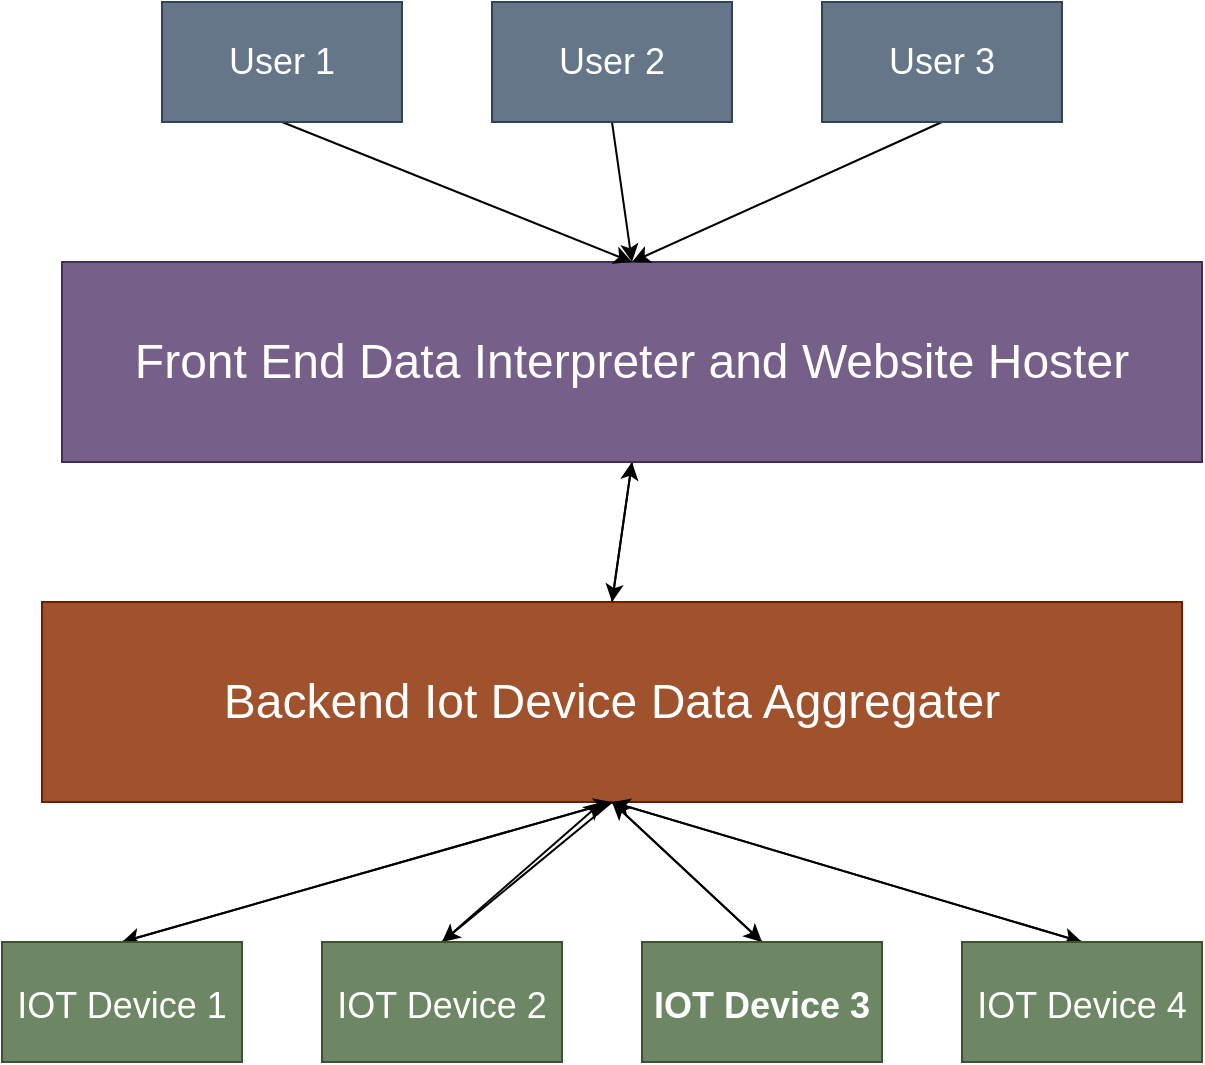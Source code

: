 <mxfile>
    <diagram id="WsxKAEiuUpa1vnh_9-gE" name="Blueprint">
        <mxGraphModel dx="816" dy="466" grid="1" gridSize="10" guides="1" tooltips="1" connect="1" arrows="1" fold="1" page="1" pageScale="1" pageWidth="850" pageHeight="1100" math="0" shadow="0">
            <root>
                <mxCell id="0"/>
                <mxCell id="1" parent="0"/>
                <mxCell id="14" style="edgeStyle=none;html=1;exitX=0.5;exitY=0;exitDx=0;exitDy=0;entryX=0.5;entryY=1;entryDx=0;entryDy=0;fontSize=18;" parent="1" source="2" target="13" edge="1">
                    <mxGeometry relative="1" as="geometry"/>
                </mxCell>
                <mxCell id="16" style="html=1;exitX=0.5;exitY=1;exitDx=0;exitDy=0;entryX=0.5;entryY=0;entryDx=0;entryDy=0;fontSize=18;" parent="1" source="2" target="5" edge="1">
                    <mxGeometry relative="1" as="geometry"/>
                </mxCell>
                <mxCell id="17" style="edgeStyle=none;html=1;exitX=0.5;exitY=1;exitDx=0;exitDy=0;entryX=0.5;entryY=0;entryDx=0;entryDy=0;fontSize=18;" parent="1" source="2" target="6" edge="1">
                    <mxGeometry relative="1" as="geometry"/>
                </mxCell>
                <mxCell id="18" style="edgeStyle=none;html=1;exitX=0.5;exitY=1;exitDx=0;exitDy=0;entryX=0.5;entryY=0;entryDx=0;entryDy=0;fontSize=18;" parent="1" source="2" target="7" edge="1">
                    <mxGeometry relative="1" as="geometry"/>
                </mxCell>
                <mxCell id="19" style="edgeStyle=none;html=1;exitX=0.5;exitY=1;exitDx=0;exitDy=0;entryX=0.5;entryY=0;entryDx=0;entryDy=0;fontSize=18;" parent="1" source="2" target="8" edge="1">
                    <mxGeometry relative="1" as="geometry"/>
                </mxCell>
                <mxCell id="2" value="&lt;font style=&quot;font-size: 24px;&quot;&gt;Backend Iot Device Data Aggregater&lt;/font&gt;" style="whiteSpace=wrap;html=1;fillColor=#a0522d;fontColor=#ffffff;strokeColor=#6D1F00;" parent="1" vertex="1">
                    <mxGeometry x="170" y="800" width="570" height="100" as="geometry"/>
                </mxCell>
                <mxCell id="9" style="edgeStyle=none;html=1;exitX=0.5;exitY=0;exitDx=0;exitDy=0;entryX=0.5;entryY=1;entryDx=0;entryDy=0;fontSize=18;" parent="1" source="5" target="2" edge="1">
                    <mxGeometry relative="1" as="geometry"/>
                </mxCell>
                <mxCell id="5" value="&lt;font style=&quot;font-size: 18px;&quot;&gt;IOT Device 1&lt;/font&gt;" style="whiteSpace=wrap;html=1;fontSize=24;fillColor=#6d8764;fontColor=#ffffff;strokeColor=#3A5431;" parent="1" vertex="1">
                    <mxGeometry x="150" y="970" width="120" height="60" as="geometry"/>
                </mxCell>
                <mxCell id="10" style="edgeStyle=none;html=1;exitX=0.5;exitY=0;exitDx=0;exitDy=0;fontSize=18;" parent="1" source="6" edge="1">
                    <mxGeometry relative="1" as="geometry">
                        <mxPoint x="450" y="900.0" as="targetPoint"/>
                    </mxGeometry>
                </mxCell>
                <mxCell id="6" value="&lt;font style=&quot;font-size: 18px;&quot;&gt;IOT Device 2&lt;/font&gt;" style="whiteSpace=wrap;html=1;fontSize=24;fillColor=#6d8764;fontColor=#ffffff;strokeColor=#3A5431;" parent="1" vertex="1">
                    <mxGeometry x="310" y="970" width="120" height="60" as="geometry"/>
                </mxCell>
                <mxCell id="11" style="edgeStyle=none;html=1;exitX=0.5;exitY=0;exitDx=0;exitDy=0;entryX=0.5;entryY=1;entryDx=0;entryDy=0;fontSize=18;" parent="1" source="7" target="2" edge="1">
                    <mxGeometry relative="1" as="geometry"/>
                </mxCell>
                <mxCell id="7" value="&lt;font style=&quot;font-size: 18px;&quot;&gt;IOT Device 3&lt;/font&gt;" style="whiteSpace=wrap;html=1;fontSize=24;fillColor=#6d8764;fontColor=#ffffff;strokeColor=#3A5431;fontStyle=1" parent="1" vertex="1">
                    <mxGeometry x="470" y="970" width="120" height="60" as="geometry"/>
                </mxCell>
                <mxCell id="12" style="edgeStyle=none;html=1;exitX=0.5;exitY=0;exitDx=0;exitDy=0;entryX=0.5;entryY=1;entryDx=0;entryDy=0;fontSize=18;" parent="1" source="8" target="2" edge="1">
                    <mxGeometry relative="1" as="geometry"/>
                </mxCell>
                <mxCell id="8" value="&lt;font style=&quot;font-size: 18px;&quot;&gt;IOT Device 4&lt;br&gt;&lt;/font&gt;" style="whiteSpace=wrap;html=1;fontSize=24;fillColor=#6d8764;fontColor=#ffffff;strokeColor=#3A5431;" parent="1" vertex="1">
                    <mxGeometry x="630" y="970" width="120" height="60" as="geometry"/>
                </mxCell>
                <mxCell id="15" style="edgeStyle=none;html=1;exitX=0.5;exitY=1;exitDx=0;exitDy=0;entryX=0.5;entryY=0;entryDx=0;entryDy=0;fontSize=18;" parent="1" source="13" target="2" edge="1">
                    <mxGeometry relative="1" as="geometry"/>
                </mxCell>
                <mxCell id="13" value="&lt;font style=&quot;font-size: 24px;&quot;&gt;Front End Data Interpreter and Website Hoster&lt;/font&gt;" style="whiteSpace=wrap;html=1;fillColor=#76608a;fontColor=#ffffff;strokeColor=#432D57;rotation=0;" parent="1" vertex="1">
                    <mxGeometry x="180" y="630" width="570" height="100" as="geometry"/>
                </mxCell>
                <mxCell id="24" style="edgeStyle=none;html=1;exitX=0.5;exitY=1;exitDx=0;exitDy=0;entryX=0.5;entryY=0;entryDx=0;entryDy=0;fontSize=18;" parent="1" source="20" target="13" edge="1">
                    <mxGeometry relative="1" as="geometry"/>
                </mxCell>
                <mxCell id="20" value="User 2" style="whiteSpace=wrap;html=1;fontSize=18;fillColor=#647687;fontColor=#ffffff;strokeColor=#314354;" parent="1" vertex="1">
                    <mxGeometry x="395" y="500" width="120" height="60" as="geometry"/>
                </mxCell>
                <mxCell id="23" style="edgeStyle=none;html=1;exitX=0.5;exitY=1;exitDx=0;exitDy=0;entryX=0.5;entryY=0;entryDx=0;entryDy=0;fontSize=18;" parent="1" source="21" target="13" edge="1">
                    <mxGeometry relative="1" as="geometry"/>
                </mxCell>
                <mxCell id="21" value="User 1" style="whiteSpace=wrap;html=1;fontSize=18;fillColor=#647687;fontColor=#ffffff;strokeColor=#314354;" parent="1" vertex="1">
                    <mxGeometry x="230" y="500" width="120" height="60" as="geometry"/>
                </mxCell>
                <mxCell id="25" style="edgeStyle=none;html=1;exitX=0.5;exitY=1;exitDx=0;exitDy=0;entryX=0.5;entryY=0;entryDx=0;entryDy=0;fontSize=18;" parent="1" source="22" target="13" edge="1">
                    <mxGeometry relative="1" as="geometry"/>
                </mxCell>
                <mxCell id="22" value="User 3" style="whiteSpace=wrap;html=1;fontSize=18;fillColor=#647687;fontColor=#ffffff;strokeColor=#314354;" parent="1" vertex="1">
                    <mxGeometry x="560" y="500" width="120" height="60" as="geometry"/>
                </mxCell>
            </root>
        </mxGraphModel>
    </diagram>
    <diagram id="c2Da1zd9VUsMABoR-H0y" name="Data Aggregator">
        <mxGraphModel dx="816" dy="466" grid="1" gridSize="10" guides="1" tooltips="1" connect="1" arrows="1" fold="1" page="1" pageScale="1" pageWidth="850" pageHeight="1100" math="0" shadow="0">
            <root>
                <mxCell id="0"/>
                <mxCell id="1" parent="0"/>
                <mxCell id="dUCEpCK-J2oy7RXj-H3k-1" value="TCP Listener" style="whiteSpace=wrap;html=1;" vertex="1" parent="1">
                    <mxGeometry x="340" y="850" width="120" height="60" as="geometry"/>
                </mxCell>
                <mxCell id="dUCEpCK-J2oy7RXj-H3k-3" style="edgeStyle=none;html=1;exitX=0.5;exitY=0;exitDx=0;exitDy=0;entryX=0.5;entryY=1;entryDx=0;entryDy=0;" edge="1" parent="1" source="dUCEpCK-J2oy7RXj-H3k-2" target="dUCEpCK-J2oy7RXj-H3k-1">
                    <mxGeometry relative="1" as="geometry"/>
                </mxCell>
                <mxCell id="dUCEpCK-J2oy7RXj-H3k-2" value="Connect Request" style="whiteSpace=wrap;html=1;" vertex="1" parent="1">
                    <mxGeometry x="340" y="970" width="120" height="60" as="geometry"/>
                </mxCell>
                <mxCell id="dUCEpCK-J2oy7RXj-H3k-7" style="edgeStyle=none;html=1;exitX=0.5;exitY=0;exitDx=0;exitDy=0;entryX=0.5;entryY=1;entryDx=0;entryDy=0;" edge="1" parent="1" source="dUCEpCK-J2oy7RXj-H3k-4" target="dUCEpCK-J2oy7RXj-H3k-6">
                    <mxGeometry relative="1" as="geometry"/>
                </mxCell>
                <mxCell id="dUCEpCK-J2oy7RXj-H3k-4" value="Database Handler" style="whiteSpace=wrap;html=1;" vertex="1" parent="1">
                    <mxGeometry x="425" y="570" width="240" height="130" as="geometry"/>
                </mxCell>
                <mxCell id="dUCEpCK-J2oy7RXj-H3k-8" style="edgeStyle=none;html=1;exitX=0.5;exitY=1;exitDx=0;exitDy=0;entryX=0.5;entryY=0;entryDx=0;entryDy=0;" edge="1" parent="1" source="dUCEpCK-J2oy7RXj-H3k-6" target="dUCEpCK-J2oy7RXj-H3k-4">
                    <mxGeometry relative="1" as="geometry"/>
                </mxCell>
                <mxCell id="dUCEpCK-J2oy7RXj-H3k-6" value="Files" style="whiteSpace=wrap;html=1;" vertex="1" parent="1">
                    <mxGeometry x="490" y="460" width="120" height="60" as="geometry"/>
                </mxCell>
                <mxCell id="dUCEpCK-J2oy7RXj-H3k-9" value="" style="whiteSpace=wrap;html=1;" vertex="1" parent="1">
                    <mxGeometry x="500" y="650" width="90" height="40" as="geometry"/>
                </mxCell>
            </root>
        </mxGraphModel>
    </diagram>
</mxfile>